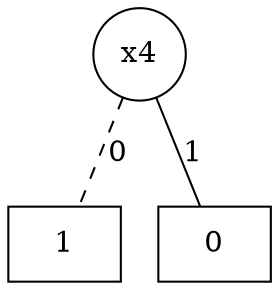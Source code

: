 graph BDD { n139835133133136 [label=1,shape=box]; n139835133133392 [label=0,shape=box]; n139834783444944 [label="x4",shape=circle]; n139834783444944 -- n139835133133136 [label=0,style=dashed]; n139834783444944 -- n139835133133392 [label=1]; }